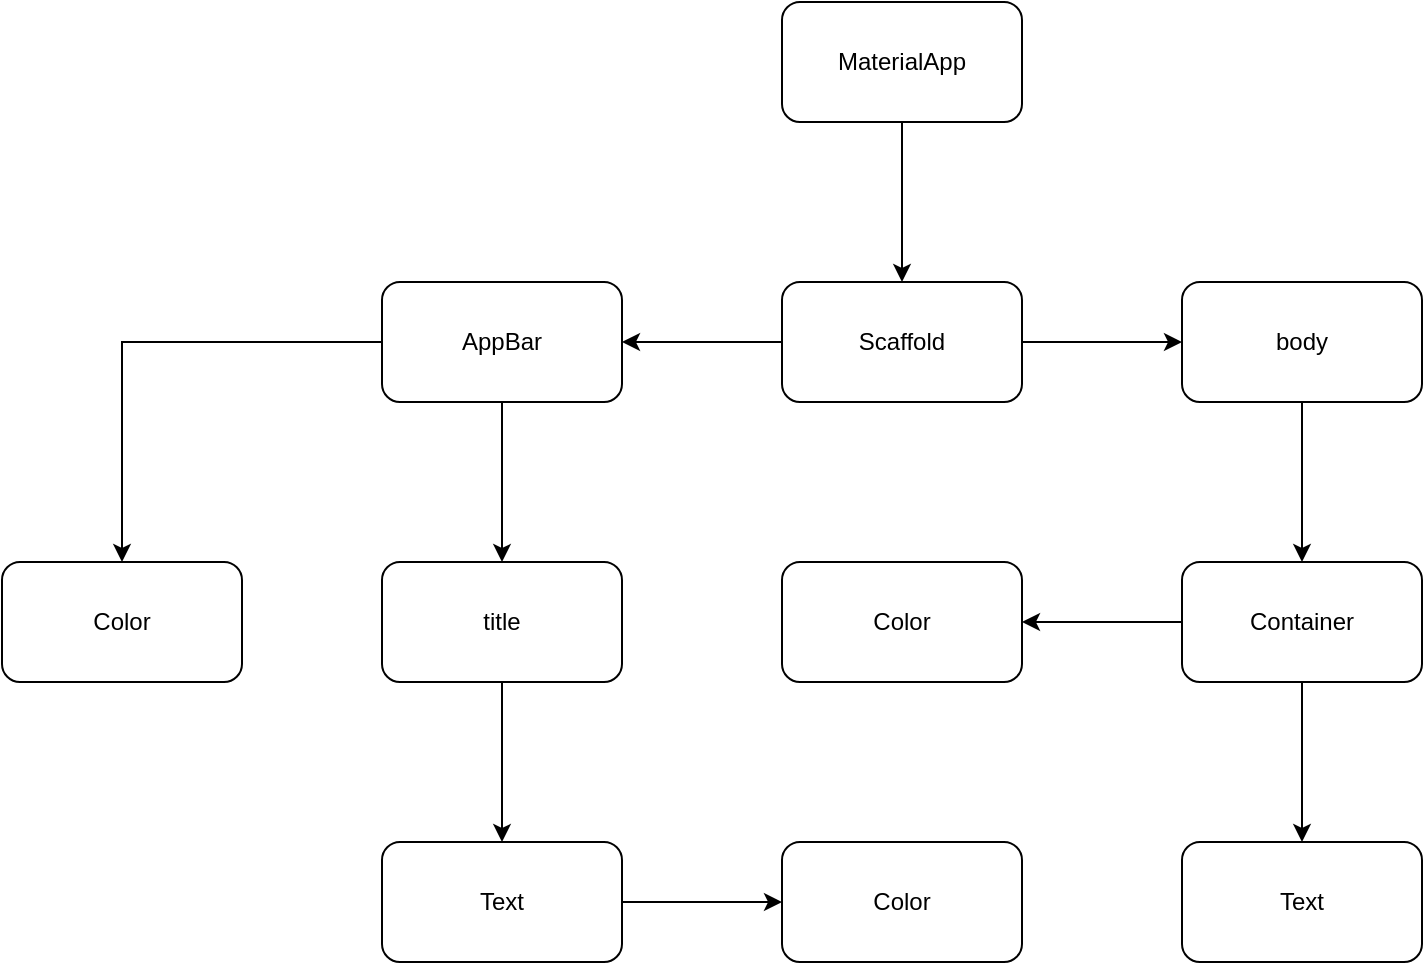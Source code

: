 <mxfile version="17.4.2" type="device"><diagram id="zOv6jFeDGsazPY7mebM4" name="Page-1"><mxGraphModel dx="1613" dy="489" grid="1" gridSize="10" guides="1" tooltips="1" connect="1" arrows="1" fold="1" page="1" pageScale="1" pageWidth="827" pageHeight="1169" math="0" shadow="0"><root><mxCell id="0"/><mxCell id="1" parent="0"/><mxCell id="Sfu0VTIQM6kS2kMHXC42-3" value="" style="edgeStyle=orthogonalEdgeStyle;rounded=0;orthogonalLoop=1;jettySize=auto;html=1;" edge="1" parent="1" source="Sfu0VTIQM6kS2kMHXC42-1" target="Sfu0VTIQM6kS2kMHXC42-2"><mxGeometry relative="1" as="geometry"/></mxCell><mxCell id="Sfu0VTIQM6kS2kMHXC42-1" value="MaterialApp" style="rounded=1;whiteSpace=wrap;html=1;" vertex="1" parent="1"><mxGeometry x="340" y="220" width="120" height="60" as="geometry"/></mxCell><mxCell id="Sfu0VTIQM6kS2kMHXC42-5" value="" style="edgeStyle=orthogonalEdgeStyle;rounded=0;orthogonalLoop=1;jettySize=auto;html=1;" edge="1" parent="1" source="Sfu0VTIQM6kS2kMHXC42-2" target="Sfu0VTIQM6kS2kMHXC42-4"><mxGeometry relative="1" as="geometry"/></mxCell><mxCell id="Sfu0VTIQM6kS2kMHXC42-11" value="" style="edgeStyle=orthogonalEdgeStyle;rounded=0;orthogonalLoop=1;jettySize=auto;html=1;" edge="1" parent="1" source="Sfu0VTIQM6kS2kMHXC42-2" target="Sfu0VTIQM6kS2kMHXC42-10"><mxGeometry relative="1" as="geometry"/></mxCell><mxCell id="Sfu0VTIQM6kS2kMHXC42-2" value="Scaffold" style="whiteSpace=wrap;html=1;rounded=1;" vertex="1" parent="1"><mxGeometry x="340" y="360" width="120" height="60" as="geometry"/></mxCell><mxCell id="Sfu0VTIQM6kS2kMHXC42-7" value="" style="edgeStyle=orthogonalEdgeStyle;rounded=0;orthogonalLoop=1;jettySize=auto;html=1;" edge="1" parent="1" source="Sfu0VTIQM6kS2kMHXC42-4" target="Sfu0VTIQM6kS2kMHXC42-6"><mxGeometry relative="1" as="geometry"/></mxCell><mxCell id="Sfu0VTIQM6kS2kMHXC42-19" value="" style="edgeStyle=orthogonalEdgeStyle;rounded=0;orthogonalLoop=1;jettySize=auto;html=1;" edge="1" parent="1" source="Sfu0VTIQM6kS2kMHXC42-4" target="Sfu0VTIQM6kS2kMHXC42-18"><mxGeometry relative="1" as="geometry"/></mxCell><mxCell id="Sfu0VTIQM6kS2kMHXC42-4" value="AppBar" style="whiteSpace=wrap;html=1;rounded=1;" vertex="1" parent="1"><mxGeometry x="140" y="360" width="120" height="60" as="geometry"/></mxCell><mxCell id="Sfu0VTIQM6kS2kMHXC42-9" value="" style="edgeStyle=orthogonalEdgeStyle;rounded=0;orthogonalLoop=1;jettySize=auto;html=1;" edge="1" parent="1" source="Sfu0VTIQM6kS2kMHXC42-6" target="Sfu0VTIQM6kS2kMHXC42-8"><mxGeometry relative="1" as="geometry"/></mxCell><mxCell id="Sfu0VTIQM6kS2kMHXC42-6" value="title&lt;br&gt;" style="whiteSpace=wrap;html=1;rounded=1;" vertex="1" parent="1"><mxGeometry x="140" y="500" width="120" height="60" as="geometry"/></mxCell><mxCell id="Sfu0VTIQM6kS2kMHXC42-21" value="" style="edgeStyle=orthogonalEdgeStyle;rounded=0;orthogonalLoop=1;jettySize=auto;html=1;" edge="1" parent="1" source="Sfu0VTIQM6kS2kMHXC42-8" target="Sfu0VTIQM6kS2kMHXC42-20"><mxGeometry relative="1" as="geometry"/></mxCell><mxCell id="Sfu0VTIQM6kS2kMHXC42-8" value="Text&lt;br&gt;" style="whiteSpace=wrap;html=1;rounded=1;" vertex="1" parent="1"><mxGeometry x="140" y="640" width="120" height="60" as="geometry"/></mxCell><mxCell id="Sfu0VTIQM6kS2kMHXC42-13" value="" style="edgeStyle=orthogonalEdgeStyle;rounded=0;orthogonalLoop=1;jettySize=auto;html=1;" edge="1" parent="1" source="Sfu0VTIQM6kS2kMHXC42-10" target="Sfu0VTIQM6kS2kMHXC42-12"><mxGeometry relative="1" as="geometry"/></mxCell><mxCell id="Sfu0VTIQM6kS2kMHXC42-10" value="body" style="whiteSpace=wrap;html=1;rounded=1;" vertex="1" parent="1"><mxGeometry x="540" y="360" width="120" height="60" as="geometry"/></mxCell><mxCell id="Sfu0VTIQM6kS2kMHXC42-15" value="" style="edgeStyle=orthogonalEdgeStyle;rounded=0;orthogonalLoop=1;jettySize=auto;html=1;" edge="1" parent="1" source="Sfu0VTIQM6kS2kMHXC42-12" target="Sfu0VTIQM6kS2kMHXC42-14"><mxGeometry relative="1" as="geometry"/></mxCell><mxCell id="Sfu0VTIQM6kS2kMHXC42-17" value="" style="edgeStyle=orthogonalEdgeStyle;rounded=0;orthogonalLoop=1;jettySize=auto;html=1;" edge="1" parent="1" source="Sfu0VTIQM6kS2kMHXC42-12" target="Sfu0VTIQM6kS2kMHXC42-16"><mxGeometry relative="1" as="geometry"/></mxCell><mxCell id="Sfu0VTIQM6kS2kMHXC42-12" value="Container" style="whiteSpace=wrap;html=1;rounded=1;" vertex="1" parent="1"><mxGeometry x="540" y="500" width="120" height="60" as="geometry"/></mxCell><mxCell id="Sfu0VTIQM6kS2kMHXC42-14" value="Text" style="whiteSpace=wrap;html=1;rounded=1;" vertex="1" parent="1"><mxGeometry x="540" y="640" width="120" height="60" as="geometry"/></mxCell><mxCell id="Sfu0VTIQM6kS2kMHXC42-16" value="Color" style="whiteSpace=wrap;html=1;rounded=1;" vertex="1" parent="1"><mxGeometry x="340" y="500" width="120" height="60" as="geometry"/></mxCell><mxCell id="Sfu0VTIQM6kS2kMHXC42-18" value="Color" style="whiteSpace=wrap;html=1;rounded=1;" vertex="1" parent="1"><mxGeometry x="-50" y="500" width="120" height="60" as="geometry"/></mxCell><mxCell id="Sfu0VTIQM6kS2kMHXC42-20" value="Color" style="whiteSpace=wrap;html=1;rounded=1;" vertex="1" parent="1"><mxGeometry x="340" y="640" width="120" height="60" as="geometry"/></mxCell></root></mxGraphModel></diagram></mxfile>